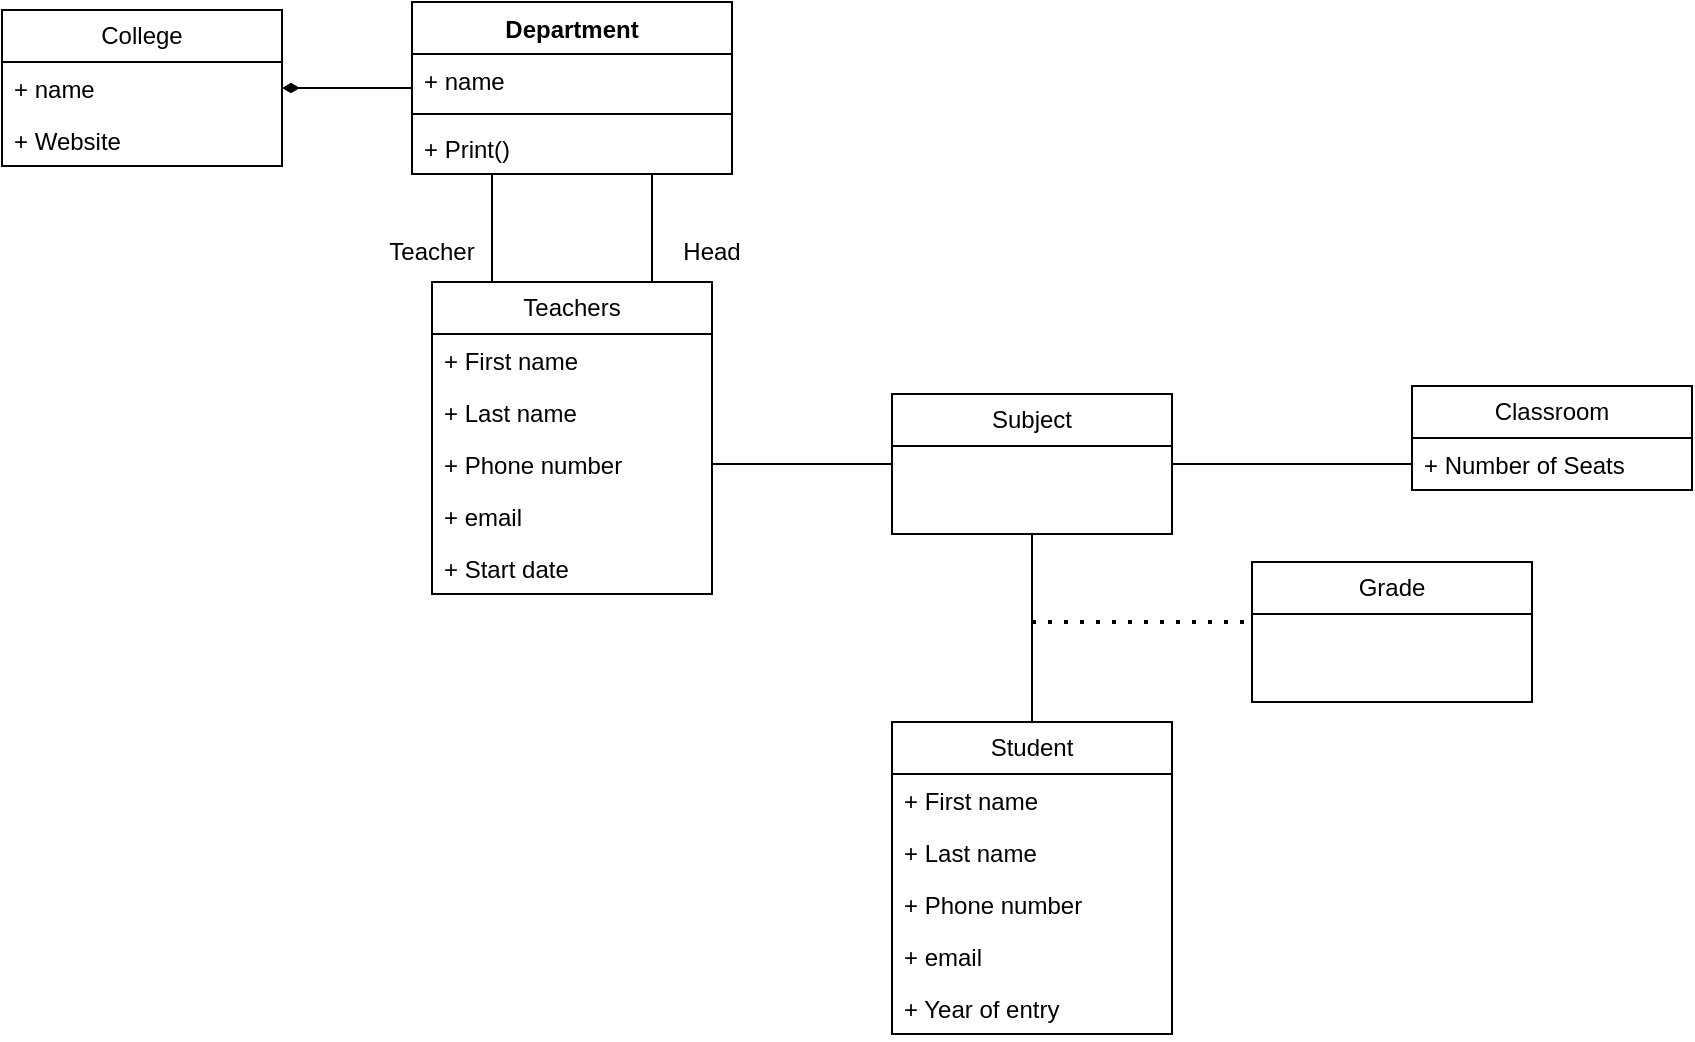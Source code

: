 <mxfile version="28.1.2">
  <diagram name="Page-1" id="y04WsM7pRcmtuhjZceqW">
    <mxGraphModel dx="546" dy="979" grid="1" gridSize="10" guides="1" tooltips="1" connect="1" arrows="1" fold="1" page="1" pageScale="1" pageWidth="850" pageHeight="1100" math="0" shadow="0">
      <root>
        <mxCell id="0" />
        <mxCell id="1" parent="0" />
        <mxCell id="GUMF7m6NOHYySdeSC10K-1" value="College" style="swimlane;fontStyle=0;childLayout=stackLayout;horizontal=1;startSize=26;fillColor=none;horizontalStack=0;resizeParent=1;resizeParentMax=0;resizeLast=0;collapsible=1;marginBottom=0;whiteSpace=wrap;html=1;" vertex="1" parent="1">
          <mxGeometry x="285" y="364" width="140" height="78" as="geometry" />
        </mxCell>
        <mxCell id="GUMF7m6NOHYySdeSC10K-2" value="+ name" style="text;strokeColor=none;fillColor=none;align=left;verticalAlign=top;spacingLeft=4;spacingRight=4;overflow=hidden;rotatable=0;points=[[0,0.5],[1,0.5]];portConstraint=eastwest;whiteSpace=wrap;html=1;" vertex="1" parent="GUMF7m6NOHYySdeSC10K-1">
          <mxGeometry y="26" width="140" height="26" as="geometry" />
        </mxCell>
        <mxCell id="GUMF7m6NOHYySdeSC10K-3" value="+ Website" style="text;strokeColor=none;fillColor=none;align=left;verticalAlign=top;spacingLeft=4;spacingRight=4;overflow=hidden;rotatable=0;points=[[0,0.5],[1,0.5]];portConstraint=eastwest;whiteSpace=wrap;html=1;" vertex="1" parent="GUMF7m6NOHYySdeSC10K-1">
          <mxGeometry y="52" width="140" height="26" as="geometry" />
        </mxCell>
        <mxCell id="GUMF7m6NOHYySdeSC10K-19" value="Teachers" style="swimlane;fontStyle=0;childLayout=stackLayout;horizontal=1;startSize=26;fillColor=none;horizontalStack=0;resizeParent=1;resizeParentMax=0;resizeLast=0;collapsible=1;marginBottom=0;whiteSpace=wrap;html=1;" vertex="1" parent="1">
          <mxGeometry x="500" y="500" width="140" height="156" as="geometry" />
        </mxCell>
        <mxCell id="GUMF7m6NOHYySdeSC10K-20" value="+ First name" style="text;strokeColor=none;fillColor=none;align=left;verticalAlign=top;spacingLeft=4;spacingRight=4;overflow=hidden;rotatable=0;points=[[0,0.5],[1,0.5]];portConstraint=eastwest;whiteSpace=wrap;html=1;" vertex="1" parent="GUMF7m6NOHYySdeSC10K-19">
          <mxGeometry y="26" width="140" height="26" as="geometry" />
        </mxCell>
        <mxCell id="GUMF7m6NOHYySdeSC10K-21" value="+ Last name" style="text;strokeColor=none;fillColor=none;align=left;verticalAlign=top;spacingLeft=4;spacingRight=4;overflow=hidden;rotatable=0;points=[[0,0.5],[1,0.5]];portConstraint=eastwest;whiteSpace=wrap;html=1;" vertex="1" parent="GUMF7m6NOHYySdeSC10K-19">
          <mxGeometry y="52" width="140" height="26" as="geometry" />
        </mxCell>
        <mxCell id="GUMF7m6NOHYySdeSC10K-22" value="+ Phone number" style="text;strokeColor=none;fillColor=none;align=left;verticalAlign=top;spacingLeft=4;spacingRight=4;overflow=hidden;rotatable=0;points=[[0,0.5],[1,0.5]];portConstraint=eastwest;whiteSpace=wrap;html=1;" vertex="1" parent="GUMF7m6NOHYySdeSC10K-19">
          <mxGeometry y="78" width="140" height="26" as="geometry" />
        </mxCell>
        <mxCell id="GUMF7m6NOHYySdeSC10K-23" value="+ email" style="text;strokeColor=none;fillColor=none;align=left;verticalAlign=top;spacingLeft=4;spacingRight=4;overflow=hidden;rotatable=0;points=[[0,0.5],[1,0.5]];portConstraint=eastwest;whiteSpace=wrap;html=1;" vertex="1" parent="GUMF7m6NOHYySdeSC10K-19">
          <mxGeometry y="104" width="140" height="26" as="geometry" />
        </mxCell>
        <mxCell id="GUMF7m6NOHYySdeSC10K-24" value="+ Start date" style="text;strokeColor=none;fillColor=none;align=left;verticalAlign=top;spacingLeft=4;spacingRight=4;overflow=hidden;rotatable=0;points=[[0,0.5],[1,0.5]];portConstraint=eastwest;whiteSpace=wrap;html=1;" vertex="1" parent="GUMF7m6NOHYySdeSC10K-19">
          <mxGeometry y="130" width="140" height="26" as="geometry" />
        </mxCell>
        <mxCell id="GUMF7m6NOHYySdeSC10K-25" value="Student" style="swimlane;fontStyle=0;childLayout=stackLayout;horizontal=1;startSize=26;fillColor=none;horizontalStack=0;resizeParent=1;resizeParentMax=0;resizeLast=0;collapsible=1;marginBottom=0;whiteSpace=wrap;html=1;" vertex="1" parent="1">
          <mxGeometry x="730" y="720" width="140" height="156" as="geometry" />
        </mxCell>
        <mxCell id="GUMF7m6NOHYySdeSC10K-26" value="+ First name" style="text;strokeColor=none;fillColor=none;align=left;verticalAlign=top;spacingLeft=4;spacingRight=4;overflow=hidden;rotatable=0;points=[[0,0.5],[1,0.5]];portConstraint=eastwest;whiteSpace=wrap;html=1;" vertex="1" parent="GUMF7m6NOHYySdeSC10K-25">
          <mxGeometry y="26" width="140" height="26" as="geometry" />
        </mxCell>
        <mxCell id="GUMF7m6NOHYySdeSC10K-27" value="+ Last name" style="text;strokeColor=none;fillColor=none;align=left;verticalAlign=top;spacingLeft=4;spacingRight=4;overflow=hidden;rotatable=0;points=[[0,0.5],[1,0.5]];portConstraint=eastwest;whiteSpace=wrap;html=1;" vertex="1" parent="GUMF7m6NOHYySdeSC10K-25">
          <mxGeometry y="52" width="140" height="26" as="geometry" />
        </mxCell>
        <mxCell id="GUMF7m6NOHYySdeSC10K-28" value="+ Phone number" style="text;strokeColor=none;fillColor=none;align=left;verticalAlign=top;spacingLeft=4;spacingRight=4;overflow=hidden;rotatable=0;points=[[0,0.5],[1,0.5]];portConstraint=eastwest;whiteSpace=wrap;html=1;" vertex="1" parent="GUMF7m6NOHYySdeSC10K-25">
          <mxGeometry y="78" width="140" height="26" as="geometry" />
        </mxCell>
        <mxCell id="GUMF7m6NOHYySdeSC10K-29" value="+ email" style="text;strokeColor=none;fillColor=none;align=left;verticalAlign=top;spacingLeft=4;spacingRight=4;overflow=hidden;rotatable=0;points=[[0,0.5],[1,0.5]];portConstraint=eastwest;whiteSpace=wrap;html=1;" vertex="1" parent="GUMF7m6NOHYySdeSC10K-25">
          <mxGeometry y="104" width="140" height="26" as="geometry" />
        </mxCell>
        <mxCell id="GUMF7m6NOHYySdeSC10K-30" value="+ Year of entry" style="text;strokeColor=none;fillColor=none;align=left;verticalAlign=top;spacingLeft=4;spacingRight=4;overflow=hidden;rotatable=0;points=[[0,0.5],[1,0.5]];portConstraint=eastwest;whiteSpace=wrap;html=1;" vertex="1" parent="GUMF7m6NOHYySdeSC10K-25">
          <mxGeometry y="130" width="140" height="26" as="geometry" />
        </mxCell>
        <mxCell id="GUMF7m6NOHYySdeSC10K-31" value="Classroom" style="swimlane;fontStyle=0;childLayout=stackLayout;horizontal=1;startSize=26;fillColor=none;horizontalStack=0;resizeParent=1;resizeParentMax=0;resizeLast=0;collapsible=1;marginBottom=0;whiteSpace=wrap;html=1;" vertex="1" parent="1">
          <mxGeometry x="990" y="552" width="140" height="52" as="geometry" />
        </mxCell>
        <mxCell id="GUMF7m6NOHYySdeSC10K-32" value="+ Number of Seats" style="text;strokeColor=none;fillColor=none;align=left;verticalAlign=top;spacingLeft=4;spacingRight=4;overflow=hidden;rotatable=0;points=[[0,0.5],[1,0.5]];portConstraint=eastwest;whiteSpace=wrap;html=1;" vertex="1" parent="GUMF7m6NOHYySdeSC10K-31">
          <mxGeometry y="26" width="140" height="26" as="geometry" />
        </mxCell>
        <mxCell id="GUMF7m6NOHYySdeSC10K-34" value="Department" style="swimlane;fontStyle=1;align=center;verticalAlign=top;childLayout=stackLayout;horizontal=1;startSize=26;horizontalStack=0;resizeParent=1;resizeParentMax=0;resizeLast=0;collapsible=1;marginBottom=0;whiteSpace=wrap;html=1;" vertex="1" parent="1">
          <mxGeometry x="490" y="360" width="160" height="86" as="geometry" />
        </mxCell>
        <mxCell id="GUMF7m6NOHYySdeSC10K-35" value="+ name" style="text;strokeColor=none;fillColor=none;align=left;verticalAlign=top;spacingLeft=4;spacingRight=4;overflow=hidden;rotatable=0;points=[[0,0.5],[1,0.5]];portConstraint=eastwest;whiteSpace=wrap;html=1;" vertex="1" parent="GUMF7m6NOHYySdeSC10K-34">
          <mxGeometry y="26" width="160" height="26" as="geometry" />
        </mxCell>
        <mxCell id="GUMF7m6NOHYySdeSC10K-36" value="" style="line;strokeWidth=1;fillColor=none;align=left;verticalAlign=middle;spacingTop=-1;spacingLeft=3;spacingRight=3;rotatable=0;labelPosition=right;points=[];portConstraint=eastwest;strokeColor=inherit;" vertex="1" parent="GUMF7m6NOHYySdeSC10K-34">
          <mxGeometry y="52" width="160" height="8" as="geometry" />
        </mxCell>
        <mxCell id="GUMF7m6NOHYySdeSC10K-37" value="+ Print()" style="text;strokeColor=none;fillColor=none;align=left;verticalAlign=top;spacingLeft=4;spacingRight=4;overflow=hidden;rotatable=0;points=[[0,0.5],[1,0.5]];portConstraint=eastwest;whiteSpace=wrap;html=1;" vertex="1" parent="GUMF7m6NOHYySdeSC10K-34">
          <mxGeometry y="60" width="160" height="26" as="geometry" />
        </mxCell>
        <mxCell id="GUMF7m6NOHYySdeSC10K-49" style="edgeStyle=orthogonalEdgeStyle;rounded=0;orthogonalLoop=1;jettySize=auto;html=1;exitX=1;exitY=0.5;exitDx=0;exitDy=0;entryX=0;entryY=0.5;entryDx=0;entryDy=0;endArrow=none;endFill=0;" edge="1" parent="1" source="GUMF7m6NOHYySdeSC10K-38" target="GUMF7m6NOHYySdeSC10K-32">
          <mxGeometry relative="1" as="geometry" />
        </mxCell>
        <mxCell id="GUMF7m6NOHYySdeSC10K-38" value="Subject" style="swimlane;fontStyle=0;childLayout=stackLayout;horizontal=1;startSize=26;fillColor=none;horizontalStack=0;resizeParent=1;resizeParentMax=0;resizeLast=0;collapsible=1;marginBottom=0;whiteSpace=wrap;html=1;" vertex="1" parent="1">
          <mxGeometry x="730" y="556" width="140" height="70" as="geometry" />
        </mxCell>
        <mxCell id="GUMF7m6NOHYySdeSC10K-43" style="edgeStyle=orthogonalEdgeStyle;rounded=0;orthogonalLoop=1;jettySize=auto;html=1;exitX=1;exitY=0.5;exitDx=0;exitDy=0;entryX=0;entryY=0.5;entryDx=0;entryDy=0;endArrow=none;endFill=0;startArrow=diamondThin;startFill=1;" edge="1" parent="1" source="GUMF7m6NOHYySdeSC10K-2" target="GUMF7m6NOHYySdeSC10K-34">
          <mxGeometry relative="1" as="geometry" />
        </mxCell>
        <mxCell id="GUMF7m6NOHYySdeSC10K-47" value="" style="endArrow=none;html=1;rounded=0;exitX=1;exitY=0.5;exitDx=0;exitDy=0;entryX=0;entryY=0.5;entryDx=0;entryDy=0;" edge="1" parent="1" source="GUMF7m6NOHYySdeSC10K-22" target="GUMF7m6NOHYySdeSC10K-38">
          <mxGeometry width="50" height="50" relative="1" as="geometry">
            <mxPoint x="720" y="600" as="sourcePoint" />
            <mxPoint x="770" y="550" as="targetPoint" />
          </mxGeometry>
        </mxCell>
        <mxCell id="GUMF7m6NOHYySdeSC10K-50" value="" style="endArrow=none;html=1;rounded=0;exitX=0.5;exitY=0;exitDx=0;exitDy=0;entryX=0.5;entryY=1;entryDx=0;entryDy=0;" edge="1" parent="1" source="GUMF7m6NOHYySdeSC10K-25" target="GUMF7m6NOHYySdeSC10K-38">
          <mxGeometry width="50" height="50" relative="1" as="geometry">
            <mxPoint x="780" y="670" as="sourcePoint" />
            <mxPoint x="830" y="620" as="targetPoint" />
          </mxGeometry>
        </mxCell>
        <mxCell id="GUMF7m6NOHYySdeSC10K-51" value="" style="endArrow=none;dashed=1;html=1;dashPattern=1 3;strokeWidth=2;rounded=0;" edge="1" parent="1">
          <mxGeometry width="50" height="50" relative="1" as="geometry">
            <mxPoint x="800" y="670" as="sourcePoint" />
            <mxPoint x="910" y="670" as="targetPoint" />
          </mxGeometry>
        </mxCell>
        <mxCell id="GUMF7m6NOHYySdeSC10K-52" value="Grade" style="swimlane;fontStyle=0;childLayout=stackLayout;horizontal=1;startSize=26;fillColor=none;horizontalStack=0;resizeParent=1;resizeParentMax=0;resizeLast=0;collapsible=1;marginBottom=0;whiteSpace=wrap;html=1;" vertex="1" parent="1">
          <mxGeometry x="910" y="640" width="140" height="70" as="geometry" />
        </mxCell>
        <mxCell id="GUMF7m6NOHYySdeSC10K-53" value="" style="endArrow=none;html=1;rounded=0;" edge="1" parent="1">
          <mxGeometry width="50" height="50" relative="1" as="geometry">
            <mxPoint x="530" y="500" as="sourcePoint" />
            <mxPoint x="530" y="446" as="targetPoint" />
            <Array as="points">
              <mxPoint x="530" y="466" />
            </Array>
          </mxGeometry>
        </mxCell>
        <mxCell id="GUMF7m6NOHYySdeSC10K-55" value="" style="endArrow=none;html=1;rounded=0;" edge="1" parent="1">
          <mxGeometry width="50" height="50" relative="1" as="geometry">
            <mxPoint x="610" y="500" as="sourcePoint" />
            <mxPoint x="610" y="446" as="targetPoint" />
            <Array as="points">
              <mxPoint x="610" y="466" />
            </Array>
          </mxGeometry>
        </mxCell>
        <mxCell id="GUMF7m6NOHYySdeSC10K-56" value="Teacher" style="text;html=1;align=center;verticalAlign=middle;whiteSpace=wrap;rounded=0;" vertex="1" parent="1">
          <mxGeometry x="470" y="470" width="60" height="30" as="geometry" />
        </mxCell>
        <mxCell id="GUMF7m6NOHYySdeSC10K-57" value="Head" style="text;html=1;align=center;verticalAlign=middle;whiteSpace=wrap;rounded=0;" vertex="1" parent="1">
          <mxGeometry x="610" y="470" width="60" height="30" as="geometry" />
        </mxCell>
      </root>
    </mxGraphModel>
  </diagram>
</mxfile>
